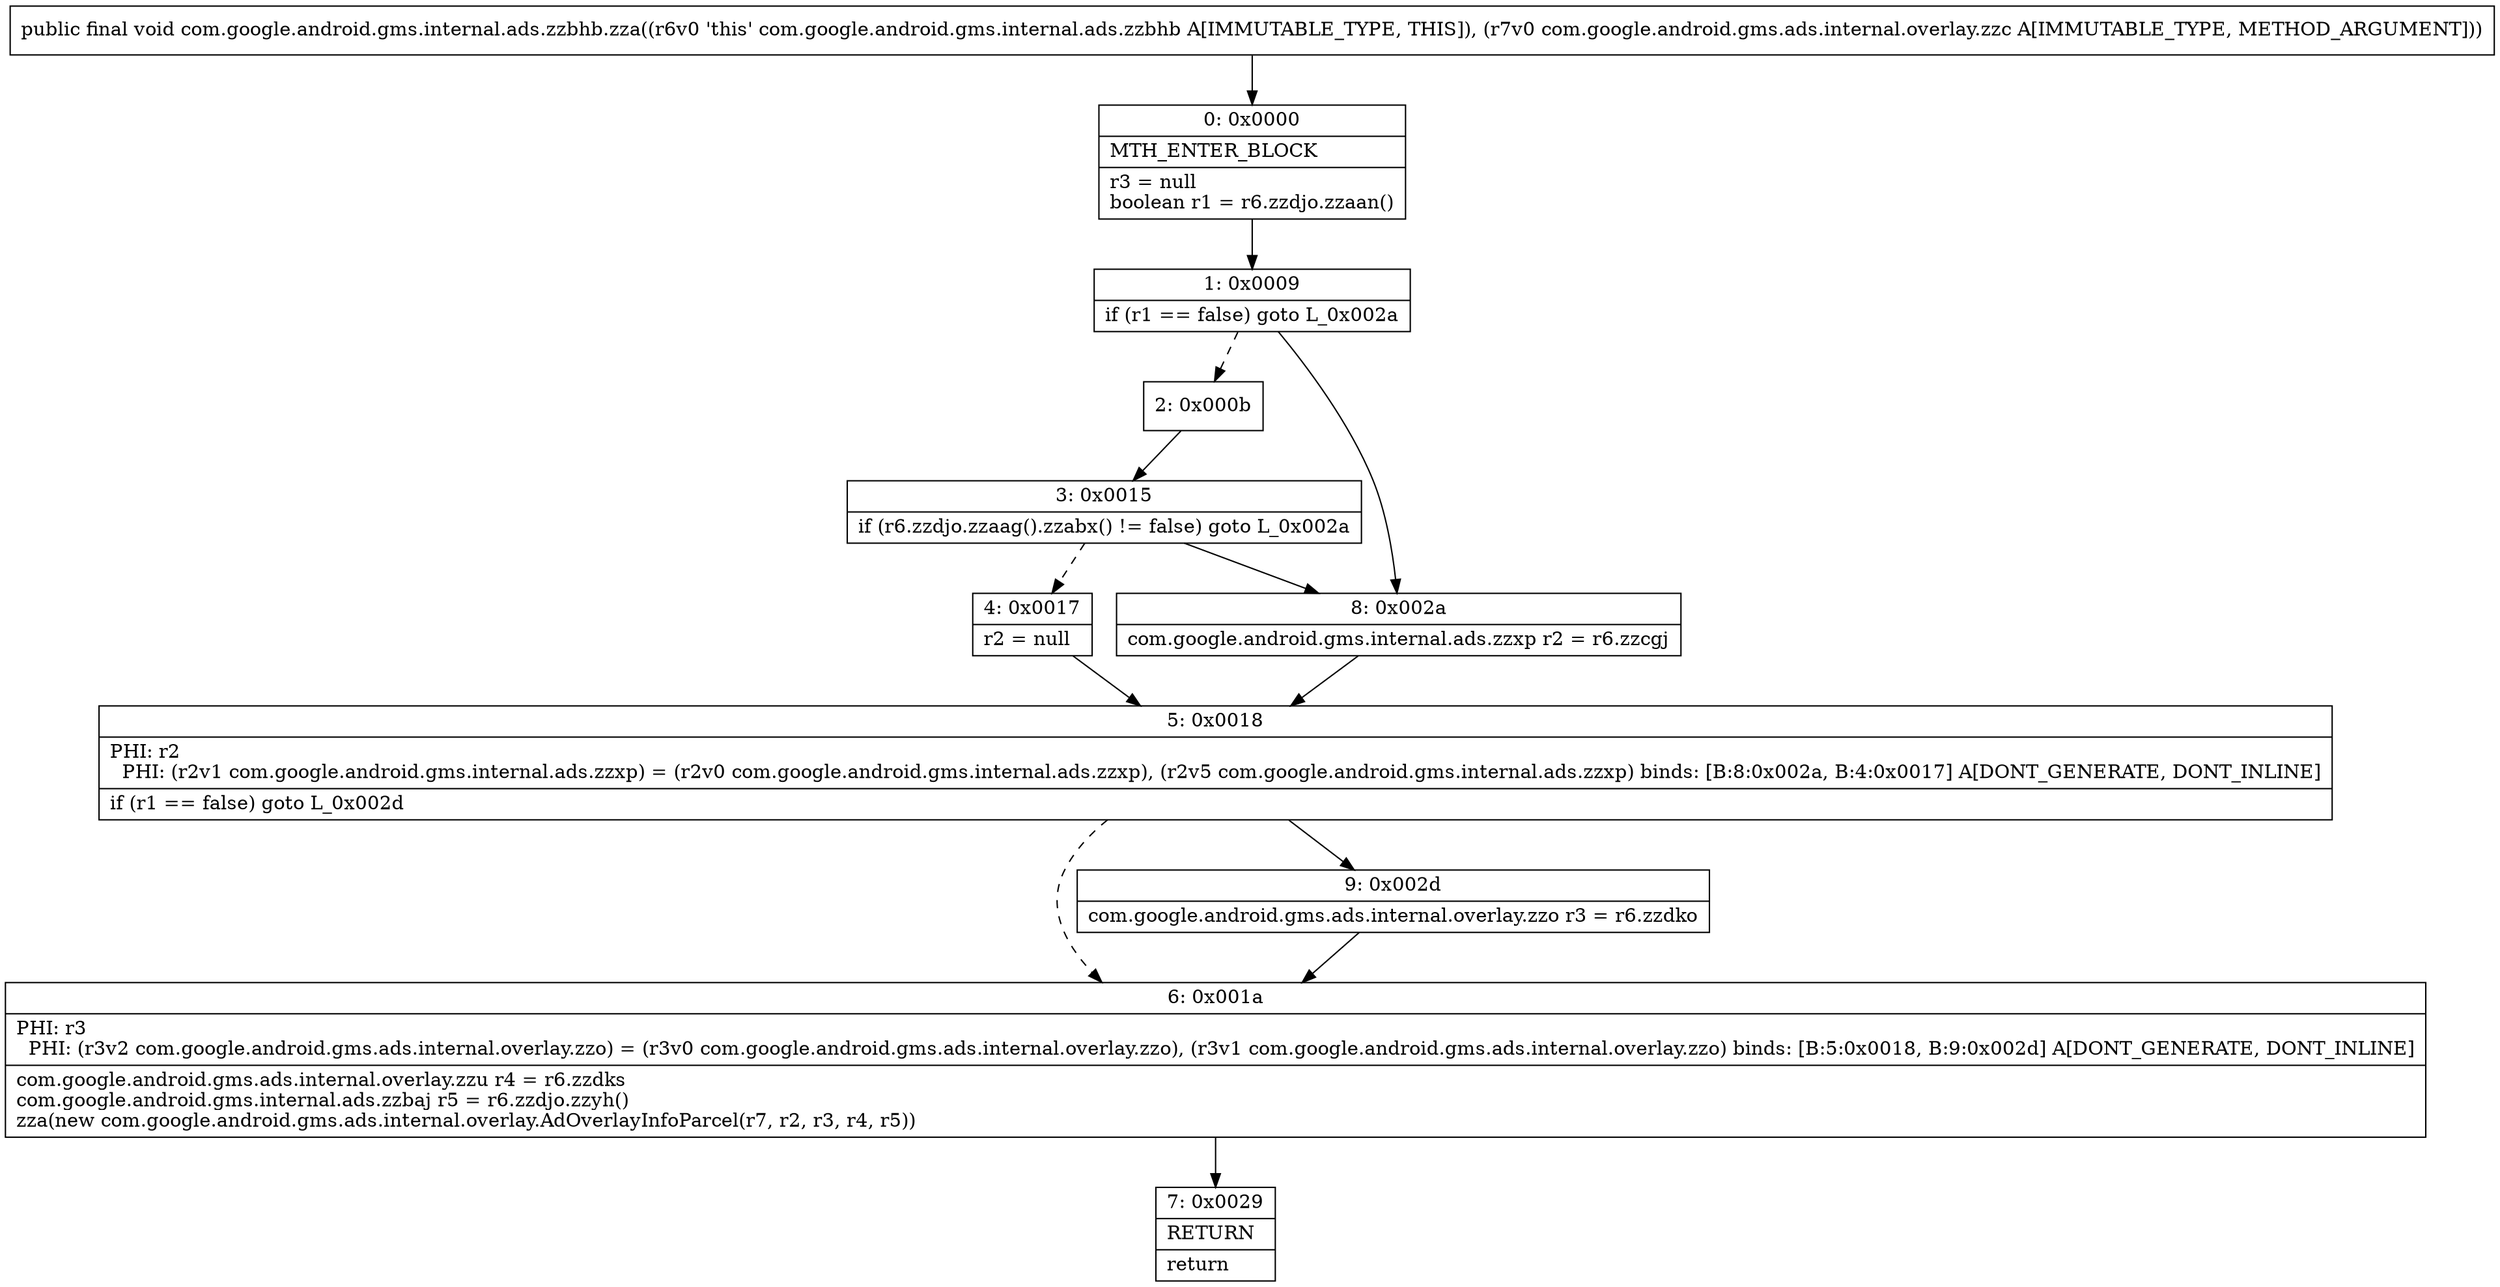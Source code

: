 digraph "CFG forcom.google.android.gms.internal.ads.zzbhb.zza(Lcom\/google\/android\/gms\/ads\/internal\/overlay\/zzc;)V" {
Node_0 [shape=record,label="{0\:\ 0x0000|MTH_ENTER_BLOCK\l|r3 = null\lboolean r1 = r6.zzdjo.zzaan()\l}"];
Node_1 [shape=record,label="{1\:\ 0x0009|if (r1 == false) goto L_0x002a\l}"];
Node_2 [shape=record,label="{2\:\ 0x000b}"];
Node_3 [shape=record,label="{3\:\ 0x0015|if (r6.zzdjo.zzaag().zzabx() != false) goto L_0x002a\l}"];
Node_4 [shape=record,label="{4\:\ 0x0017|r2 = null\l}"];
Node_5 [shape=record,label="{5\:\ 0x0018|PHI: r2 \l  PHI: (r2v1 com.google.android.gms.internal.ads.zzxp) = (r2v0 com.google.android.gms.internal.ads.zzxp), (r2v5 com.google.android.gms.internal.ads.zzxp) binds: [B:8:0x002a, B:4:0x0017] A[DONT_GENERATE, DONT_INLINE]\l|if (r1 == false) goto L_0x002d\l}"];
Node_6 [shape=record,label="{6\:\ 0x001a|PHI: r3 \l  PHI: (r3v2 com.google.android.gms.ads.internal.overlay.zzo) = (r3v0 com.google.android.gms.ads.internal.overlay.zzo), (r3v1 com.google.android.gms.ads.internal.overlay.zzo) binds: [B:5:0x0018, B:9:0x002d] A[DONT_GENERATE, DONT_INLINE]\l|com.google.android.gms.ads.internal.overlay.zzu r4 = r6.zzdks\lcom.google.android.gms.internal.ads.zzbaj r5 = r6.zzdjo.zzyh()\lzza(new com.google.android.gms.ads.internal.overlay.AdOverlayInfoParcel(r7, r2, r3, r4, r5))\l}"];
Node_7 [shape=record,label="{7\:\ 0x0029|RETURN\l|return\l}"];
Node_8 [shape=record,label="{8\:\ 0x002a|com.google.android.gms.internal.ads.zzxp r2 = r6.zzcgj\l}"];
Node_9 [shape=record,label="{9\:\ 0x002d|com.google.android.gms.ads.internal.overlay.zzo r3 = r6.zzdko\l}"];
MethodNode[shape=record,label="{public final void com.google.android.gms.internal.ads.zzbhb.zza((r6v0 'this' com.google.android.gms.internal.ads.zzbhb A[IMMUTABLE_TYPE, THIS]), (r7v0 com.google.android.gms.ads.internal.overlay.zzc A[IMMUTABLE_TYPE, METHOD_ARGUMENT])) }"];
MethodNode -> Node_0;
Node_0 -> Node_1;
Node_1 -> Node_2[style=dashed];
Node_1 -> Node_8;
Node_2 -> Node_3;
Node_3 -> Node_4[style=dashed];
Node_3 -> Node_8;
Node_4 -> Node_5;
Node_5 -> Node_6[style=dashed];
Node_5 -> Node_9;
Node_6 -> Node_7;
Node_8 -> Node_5;
Node_9 -> Node_6;
}

